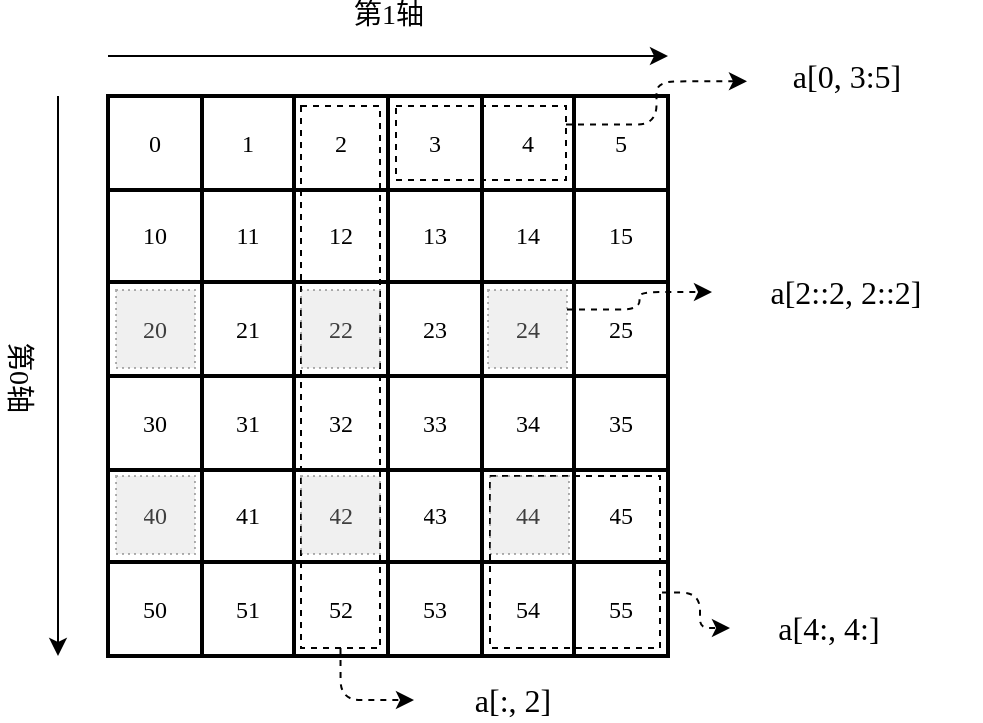 <mxfile version="13.7.9" type="device"><diagram id="WEGBOHHYyQVScCF4Rv7B" name="第 1 页"><mxGraphModel dx="1031" dy="591" grid="0" gridSize="10" guides="1" tooltips="1" connect="1" arrows="1" fold="1" page="1" pageScale="1" pageWidth="827" pageHeight="1169" math="0" shadow="0"><root><mxCell id="0"/><mxCell id="1" parent="0"/><mxCell id="aAbik0Lm7FoXLg2GFDrM-32" value="" style="shape=table;html=1;whiteSpace=wrap;startSize=0;container=1;collapsible=0;childLayout=tableLayout;fontFamily=Verdana;strokeWidth=2;" vertex="1" parent="1"><mxGeometry x="240" y="240" width="280" height="280" as="geometry"/></mxCell><mxCell id="aAbik0Lm7FoXLg2GFDrM-33" value="" style="shape=partialRectangle;html=1;whiteSpace=wrap;collapsible=0;dropTarget=0;pointerEvents=0;fillColor=none;top=0;left=0;bottom=0;right=0;points=[[0,0.5],[1,0.5]];portConstraint=eastwest;fontFamily=Verdana;" vertex="1" parent="aAbik0Lm7FoXLg2GFDrM-32"><mxGeometry width="280" height="47" as="geometry"/></mxCell><mxCell id="aAbik0Lm7FoXLg2GFDrM-34" value="0" style="shape=partialRectangle;html=1;whiteSpace=wrap;connectable=0;overflow=hidden;fillColor=none;top=0;left=0;bottom=0;right=0;fontFamily=Verdana;" vertex="1" parent="aAbik0Lm7FoXLg2GFDrM-33"><mxGeometry width="47" height="47" as="geometry"/></mxCell><mxCell id="aAbik0Lm7FoXLg2GFDrM-35" value="1" style="shape=partialRectangle;html=1;whiteSpace=wrap;connectable=0;overflow=hidden;fillColor=none;top=0;left=0;bottom=0;right=0;fontFamily=Verdana;" vertex="1" parent="aAbik0Lm7FoXLg2GFDrM-33"><mxGeometry x="47" width="46" height="47" as="geometry"/></mxCell><mxCell id="aAbik0Lm7FoXLg2GFDrM-36" value="2" style="shape=partialRectangle;html=1;whiteSpace=wrap;connectable=0;overflow=hidden;fillColor=none;top=0;left=0;bottom=0;right=0;fontFamily=Verdana;" vertex="1" parent="aAbik0Lm7FoXLg2GFDrM-33"><mxGeometry x="93" width="47" height="47" as="geometry"/></mxCell><mxCell id="aAbik0Lm7FoXLg2GFDrM-37" value="3" style="shape=partialRectangle;html=1;whiteSpace=wrap;connectable=0;overflow=hidden;fillColor=none;top=0;left=0;bottom=0;right=0;fontFamily=Verdana;" vertex="1" parent="aAbik0Lm7FoXLg2GFDrM-33"><mxGeometry x="140" width="47" height="47" as="geometry"/></mxCell><mxCell id="aAbik0Lm7FoXLg2GFDrM-38" value="4" style="shape=partialRectangle;html=1;whiteSpace=wrap;connectable=0;overflow=hidden;fillColor=none;top=0;left=0;bottom=0;right=0;fontFamily=Verdana;" vertex="1" parent="aAbik0Lm7FoXLg2GFDrM-33"><mxGeometry x="187" width="46" height="47" as="geometry"/></mxCell><mxCell id="aAbik0Lm7FoXLg2GFDrM-39" value="5" style="shape=partialRectangle;html=1;whiteSpace=wrap;connectable=0;overflow=hidden;fillColor=none;top=0;left=0;bottom=0;right=0;fontFamily=Verdana;" vertex="1" parent="aAbik0Lm7FoXLg2GFDrM-33"><mxGeometry x="233" width="47" height="47" as="geometry"/></mxCell><mxCell id="aAbik0Lm7FoXLg2GFDrM-40" value="" style="shape=partialRectangle;html=1;whiteSpace=wrap;collapsible=0;dropTarget=0;pointerEvents=0;fillColor=none;top=0;left=0;bottom=0;right=0;points=[[0,0.5],[1,0.5]];portConstraint=eastwest;fontFamily=Verdana;" vertex="1" parent="aAbik0Lm7FoXLg2GFDrM-32"><mxGeometry y="47" width="280" height="46" as="geometry"/></mxCell><mxCell id="aAbik0Lm7FoXLg2GFDrM-41" value="10" style="shape=partialRectangle;html=1;whiteSpace=wrap;connectable=0;overflow=hidden;fillColor=none;top=0;left=0;bottom=0;right=0;fontFamily=Verdana;" vertex="1" parent="aAbik0Lm7FoXLg2GFDrM-40"><mxGeometry width="47" height="46" as="geometry"/></mxCell><mxCell id="aAbik0Lm7FoXLg2GFDrM-42" value="11" style="shape=partialRectangle;html=1;whiteSpace=wrap;connectable=0;overflow=hidden;fillColor=none;top=0;left=0;bottom=0;right=0;fontFamily=Verdana;" vertex="1" parent="aAbik0Lm7FoXLg2GFDrM-40"><mxGeometry x="47" width="46" height="46" as="geometry"/></mxCell><mxCell id="aAbik0Lm7FoXLg2GFDrM-43" value="12" style="shape=partialRectangle;html=1;whiteSpace=wrap;connectable=0;overflow=hidden;fillColor=none;top=0;left=0;bottom=0;right=0;fontFamily=Verdana;" vertex="1" parent="aAbik0Lm7FoXLg2GFDrM-40"><mxGeometry x="93" width="47" height="46" as="geometry"/></mxCell><mxCell id="aAbik0Lm7FoXLg2GFDrM-44" value="13" style="shape=partialRectangle;html=1;whiteSpace=wrap;connectable=0;overflow=hidden;fillColor=none;top=0;left=0;bottom=0;right=0;fontFamily=Verdana;" vertex="1" parent="aAbik0Lm7FoXLg2GFDrM-40"><mxGeometry x="140" width="47" height="46" as="geometry"/></mxCell><mxCell id="aAbik0Lm7FoXLg2GFDrM-45" value="14" style="shape=partialRectangle;html=1;whiteSpace=wrap;connectable=0;overflow=hidden;fillColor=none;top=0;left=0;bottom=0;right=0;fontFamily=Verdana;" vertex="1" parent="aAbik0Lm7FoXLg2GFDrM-40"><mxGeometry x="187" width="46" height="46" as="geometry"/></mxCell><mxCell id="aAbik0Lm7FoXLg2GFDrM-46" value="15" style="shape=partialRectangle;html=1;whiteSpace=wrap;connectable=0;overflow=hidden;fillColor=none;top=0;left=0;bottom=0;right=0;fontFamily=Verdana;" vertex="1" parent="aAbik0Lm7FoXLg2GFDrM-40"><mxGeometry x="233" width="47" height="46" as="geometry"/></mxCell><mxCell id="aAbik0Lm7FoXLg2GFDrM-47" value="" style="shape=partialRectangle;html=1;whiteSpace=wrap;collapsible=0;dropTarget=0;pointerEvents=0;fillColor=none;top=0;left=0;bottom=0;right=0;points=[[0,0.5],[1,0.5]];portConstraint=eastwest;fontFamily=Verdana;" vertex="1" parent="aAbik0Lm7FoXLg2GFDrM-32"><mxGeometry y="93" width="280" height="47" as="geometry"/></mxCell><mxCell id="aAbik0Lm7FoXLg2GFDrM-48" value="20" style="shape=partialRectangle;html=1;whiteSpace=wrap;connectable=0;overflow=hidden;fillColor=none;top=0;left=0;bottom=0;right=0;fontFamily=Verdana;" vertex="1" parent="aAbik0Lm7FoXLg2GFDrM-47"><mxGeometry width="47" height="47" as="geometry"/></mxCell><mxCell id="aAbik0Lm7FoXLg2GFDrM-49" value="21" style="shape=partialRectangle;html=1;whiteSpace=wrap;connectable=0;overflow=hidden;fillColor=none;top=0;left=0;bottom=0;right=0;fontFamily=Verdana;" vertex="1" parent="aAbik0Lm7FoXLg2GFDrM-47"><mxGeometry x="47" width="46" height="47" as="geometry"/></mxCell><mxCell id="aAbik0Lm7FoXLg2GFDrM-50" value="22" style="shape=partialRectangle;html=1;whiteSpace=wrap;connectable=0;overflow=hidden;fillColor=none;top=0;left=0;bottom=0;right=0;fontFamily=Verdana;" vertex="1" parent="aAbik0Lm7FoXLg2GFDrM-47"><mxGeometry x="93" width="47" height="47" as="geometry"/></mxCell><mxCell id="aAbik0Lm7FoXLg2GFDrM-51" value="23" style="shape=partialRectangle;html=1;whiteSpace=wrap;connectable=0;overflow=hidden;fillColor=none;top=0;left=0;bottom=0;right=0;fontFamily=Verdana;" vertex="1" parent="aAbik0Lm7FoXLg2GFDrM-47"><mxGeometry x="140" width="47" height="47" as="geometry"/></mxCell><mxCell id="aAbik0Lm7FoXLg2GFDrM-52" value="24" style="shape=partialRectangle;html=1;whiteSpace=wrap;connectable=0;overflow=hidden;fillColor=none;top=0;left=0;bottom=0;right=0;fontFamily=Verdana;" vertex="1" parent="aAbik0Lm7FoXLg2GFDrM-47"><mxGeometry x="187" width="46" height="47" as="geometry"/></mxCell><mxCell id="aAbik0Lm7FoXLg2GFDrM-53" value="25" style="shape=partialRectangle;html=1;whiteSpace=wrap;connectable=0;overflow=hidden;fillColor=none;top=0;left=0;bottom=0;right=0;fontFamily=Verdana;" vertex="1" parent="aAbik0Lm7FoXLg2GFDrM-47"><mxGeometry x="233" width="47" height="47" as="geometry"/></mxCell><mxCell id="aAbik0Lm7FoXLg2GFDrM-54" value="" style="shape=partialRectangle;html=1;whiteSpace=wrap;collapsible=0;dropTarget=0;pointerEvents=0;fillColor=none;top=0;left=0;bottom=0;right=0;points=[[0,0.5],[1,0.5]];portConstraint=eastwest;fontFamily=Verdana;" vertex="1" parent="aAbik0Lm7FoXLg2GFDrM-32"><mxGeometry y="140" width="280" height="47" as="geometry"/></mxCell><mxCell id="aAbik0Lm7FoXLg2GFDrM-55" value="30" style="shape=partialRectangle;html=1;whiteSpace=wrap;connectable=0;overflow=hidden;fillColor=none;top=0;left=0;bottom=0;right=0;fontFamily=Verdana;" vertex="1" parent="aAbik0Lm7FoXLg2GFDrM-54"><mxGeometry width="47" height="47" as="geometry"/></mxCell><mxCell id="aAbik0Lm7FoXLg2GFDrM-56" value="31" style="shape=partialRectangle;html=1;whiteSpace=wrap;connectable=0;overflow=hidden;fillColor=none;top=0;left=0;bottom=0;right=0;fontFamily=Verdana;" vertex="1" parent="aAbik0Lm7FoXLg2GFDrM-54"><mxGeometry x="47" width="46" height="47" as="geometry"/></mxCell><mxCell id="aAbik0Lm7FoXLg2GFDrM-57" value="32" style="shape=partialRectangle;html=1;whiteSpace=wrap;connectable=0;overflow=hidden;fillColor=none;top=0;left=0;bottom=0;right=0;fontFamily=Verdana;" vertex="1" parent="aAbik0Lm7FoXLg2GFDrM-54"><mxGeometry x="93" width="47" height="47" as="geometry"/></mxCell><mxCell id="aAbik0Lm7FoXLg2GFDrM-58" value="33" style="shape=partialRectangle;html=1;whiteSpace=wrap;connectable=0;overflow=hidden;fillColor=none;top=0;left=0;bottom=0;right=0;fontFamily=Verdana;" vertex="1" parent="aAbik0Lm7FoXLg2GFDrM-54"><mxGeometry x="140" width="47" height="47" as="geometry"/></mxCell><mxCell id="aAbik0Lm7FoXLg2GFDrM-59" value="34" style="shape=partialRectangle;html=1;whiteSpace=wrap;connectable=0;overflow=hidden;fillColor=none;top=0;left=0;bottom=0;right=0;fontFamily=Verdana;" vertex="1" parent="aAbik0Lm7FoXLg2GFDrM-54"><mxGeometry x="187" width="46" height="47" as="geometry"/></mxCell><mxCell id="aAbik0Lm7FoXLg2GFDrM-60" value="35" style="shape=partialRectangle;html=1;whiteSpace=wrap;connectable=0;overflow=hidden;fillColor=none;top=0;left=0;bottom=0;right=0;fontFamily=Verdana;" vertex="1" parent="aAbik0Lm7FoXLg2GFDrM-54"><mxGeometry x="233" width="47" height="47" as="geometry"/></mxCell><mxCell id="aAbik0Lm7FoXLg2GFDrM-61" value="" style="shape=partialRectangle;html=1;whiteSpace=wrap;collapsible=0;dropTarget=0;pointerEvents=0;fillColor=none;top=0;left=0;bottom=0;right=0;points=[[0,0.5],[1,0.5]];portConstraint=eastwest;fontFamily=Verdana;" vertex="1" parent="aAbik0Lm7FoXLg2GFDrM-32"><mxGeometry y="187" width="280" height="46" as="geometry"/></mxCell><mxCell id="aAbik0Lm7FoXLg2GFDrM-62" value="40" style="shape=partialRectangle;html=1;whiteSpace=wrap;connectable=0;overflow=hidden;fillColor=none;top=0;left=0;bottom=0;right=0;fontFamily=Verdana;" vertex="1" parent="aAbik0Lm7FoXLg2GFDrM-61"><mxGeometry width="47" height="46" as="geometry"/></mxCell><mxCell id="aAbik0Lm7FoXLg2GFDrM-63" value="41" style="shape=partialRectangle;html=1;whiteSpace=wrap;connectable=0;overflow=hidden;fillColor=none;top=0;left=0;bottom=0;right=0;fontFamily=Verdana;" vertex="1" parent="aAbik0Lm7FoXLg2GFDrM-61"><mxGeometry x="47" width="46" height="46" as="geometry"/></mxCell><mxCell id="aAbik0Lm7FoXLg2GFDrM-64" value="42" style="shape=partialRectangle;html=1;whiteSpace=wrap;connectable=0;overflow=hidden;fillColor=none;top=0;left=0;bottom=0;right=0;fontFamily=Verdana;" vertex="1" parent="aAbik0Lm7FoXLg2GFDrM-61"><mxGeometry x="93" width="47" height="46" as="geometry"/></mxCell><mxCell id="aAbik0Lm7FoXLg2GFDrM-65" value="43" style="shape=partialRectangle;html=1;whiteSpace=wrap;connectable=0;overflow=hidden;fillColor=none;top=0;left=0;bottom=0;right=0;fontFamily=Verdana;" vertex="1" parent="aAbik0Lm7FoXLg2GFDrM-61"><mxGeometry x="140" width="47" height="46" as="geometry"/></mxCell><mxCell id="aAbik0Lm7FoXLg2GFDrM-66" value="44" style="shape=partialRectangle;html=1;whiteSpace=wrap;connectable=0;overflow=hidden;fillColor=none;top=0;left=0;bottom=0;right=0;fontFamily=Verdana;" vertex="1" parent="aAbik0Lm7FoXLg2GFDrM-61"><mxGeometry x="187" width="46" height="46" as="geometry"/></mxCell><mxCell id="aAbik0Lm7FoXLg2GFDrM-67" value="45" style="shape=partialRectangle;html=1;whiteSpace=wrap;connectable=0;overflow=hidden;fillColor=none;top=0;left=0;bottom=0;right=0;fontFamily=Verdana;" vertex="1" parent="aAbik0Lm7FoXLg2GFDrM-61"><mxGeometry x="233" width="47" height="46" as="geometry"/></mxCell><mxCell id="aAbik0Lm7FoXLg2GFDrM-68" value="" style="shape=partialRectangle;html=1;whiteSpace=wrap;collapsible=0;dropTarget=0;pointerEvents=0;fillColor=none;top=0;left=0;bottom=0;right=0;points=[[0,0.5],[1,0.5]];portConstraint=eastwest;fontFamily=Verdana;" vertex="1" parent="aAbik0Lm7FoXLg2GFDrM-32"><mxGeometry y="233" width="280" height="47" as="geometry"/></mxCell><mxCell id="aAbik0Lm7FoXLg2GFDrM-69" value="50" style="shape=partialRectangle;html=1;whiteSpace=wrap;connectable=0;overflow=hidden;fillColor=none;top=0;left=0;bottom=0;right=0;fontFamily=Verdana;" vertex="1" parent="aAbik0Lm7FoXLg2GFDrM-68"><mxGeometry width="47" height="47" as="geometry"/></mxCell><mxCell id="aAbik0Lm7FoXLg2GFDrM-70" value="51" style="shape=partialRectangle;html=1;whiteSpace=wrap;connectable=0;overflow=hidden;fillColor=none;top=0;left=0;bottom=0;right=0;fontFamily=Verdana;" vertex="1" parent="aAbik0Lm7FoXLg2GFDrM-68"><mxGeometry x="47" width="46" height="47" as="geometry"/></mxCell><mxCell id="aAbik0Lm7FoXLg2GFDrM-71" value="52" style="shape=partialRectangle;html=1;whiteSpace=wrap;connectable=0;overflow=hidden;fillColor=none;top=0;left=0;bottom=0;right=0;fontFamily=Verdana;" vertex="1" parent="aAbik0Lm7FoXLg2GFDrM-68"><mxGeometry x="93" width="47" height="47" as="geometry"/></mxCell><mxCell id="aAbik0Lm7FoXLg2GFDrM-72" value="53" style="shape=partialRectangle;html=1;whiteSpace=wrap;connectable=0;overflow=hidden;fillColor=none;top=0;left=0;bottom=0;right=0;fontFamily=Verdana;" vertex="1" parent="aAbik0Lm7FoXLg2GFDrM-68"><mxGeometry x="140" width="47" height="47" as="geometry"/></mxCell><mxCell id="aAbik0Lm7FoXLg2GFDrM-73" value="54" style="shape=partialRectangle;html=1;whiteSpace=wrap;connectable=0;overflow=hidden;fillColor=none;top=0;left=0;bottom=0;right=0;fontFamily=Verdana;" vertex="1" parent="aAbik0Lm7FoXLg2GFDrM-68"><mxGeometry x="187" width="46" height="47" as="geometry"/></mxCell><mxCell id="aAbik0Lm7FoXLg2GFDrM-74" value="55" style="shape=partialRectangle;html=1;whiteSpace=wrap;connectable=0;overflow=hidden;fillColor=none;top=0;left=0;bottom=0;right=0;fontFamily=Verdana;" vertex="1" parent="aAbik0Lm7FoXLg2GFDrM-68"><mxGeometry x="233" width="47" height="47" as="geometry"/></mxCell><mxCell id="aAbik0Lm7FoXLg2GFDrM-75" value="" style="endArrow=classic;html=1;fontFamily=Verdana;" edge="1" parent="1"><mxGeometry width="50" height="50" relative="1" as="geometry"><mxPoint x="215" y="240" as="sourcePoint"/><mxPoint x="215" y="520" as="targetPoint"/></mxGeometry></mxCell><mxCell id="aAbik0Lm7FoXLg2GFDrM-76" value="第0轴" style="edgeLabel;html=1;align=center;verticalAlign=middle;resizable=0;points=[];fontFamily=Verdana;rotation=90;fontSize=14;" vertex="1" connectable="0" parent="aAbik0Lm7FoXLg2GFDrM-75"><mxGeometry x="0.296" relative="1" as="geometry"><mxPoint x="-20" y="-41.5" as="offset"/></mxGeometry></mxCell><mxCell id="aAbik0Lm7FoXLg2GFDrM-77" value="" style="endArrow=classic;html=1;fontFamily=Verdana;" edge="1" parent="1"><mxGeometry width="50" height="50" relative="1" as="geometry"><mxPoint x="240" y="220" as="sourcePoint"/><mxPoint x="520" y="220" as="targetPoint"/></mxGeometry></mxCell><mxCell id="aAbik0Lm7FoXLg2GFDrM-78" value="第1轴" style="edgeLabel;html=1;align=center;verticalAlign=middle;resizable=0;points=[];fontFamily=Verdana;rotation=0;fontSize=14;" vertex="1" connectable="0" parent="aAbik0Lm7FoXLg2GFDrM-77"><mxGeometry x="0.296" relative="1" as="geometry"><mxPoint x="-41.33" y="-20" as="offset"/></mxGeometry></mxCell><mxCell id="aAbik0Lm7FoXLg2GFDrM-92" style="edgeStyle=orthogonalEdgeStyle;rounded=1;orthogonalLoop=1;jettySize=auto;html=1;exitX=1;exitY=0.25;exitDx=0;exitDy=0;entryX=0;entryY=0.633;entryDx=0;entryDy=0;entryPerimeter=0;fontFamily=Lucida Console;fontSize=12;dashed=1;" edge="1" parent="1" source="aAbik0Lm7FoXLg2GFDrM-79" target="aAbik0Lm7FoXLg2GFDrM-88"><mxGeometry relative="1" as="geometry"/></mxCell><mxCell id="aAbik0Lm7FoXLg2GFDrM-79" value="" style="rounded=0;whiteSpace=wrap;html=1;fontFamily=Verdana;fillColor=none;dashed=1;" vertex="1" parent="1"><mxGeometry x="384" y="245" width="85" height="37" as="geometry"/></mxCell><mxCell id="aAbik0Lm7FoXLg2GFDrM-80" value="" style="rounded=0;whiteSpace=wrap;html=1;fontFamily=Verdana;fillColor=none;dashed=1;" vertex="1" parent="1"><mxGeometry x="431" y="430" width="85" height="86" as="geometry"/></mxCell><mxCell id="aAbik0Lm7FoXLg2GFDrM-81" value="" style="rounded=0;whiteSpace=wrap;html=1;fontFamily=Verdana;fillColor=none;dashed=1;" vertex="1" parent="1"><mxGeometry x="336.5" y="245" width="39.5" height="271" as="geometry"/></mxCell><mxCell id="aAbik0Lm7FoXLg2GFDrM-82" value="" style="rounded=0;whiteSpace=wrap;html=1;fontFamily=Verdana;fontColor=#333333;fillColor=#CCCCCC;opacity=30;dashed=1;dashPattern=1 2;" vertex="1" parent="1"><mxGeometry x="244" y="337" width="39.5" height="39" as="geometry"/></mxCell><mxCell id="aAbik0Lm7FoXLg2GFDrM-83" value="" style="rounded=0;whiteSpace=wrap;html=1;fontFamily=Verdana;fontColor=#333333;fillColor=#CCCCCC;opacity=30;dashed=1;dashPattern=1 2;" vertex="1" parent="1"><mxGeometry x="336.5" y="337" width="39.5" height="39" as="geometry"/></mxCell><mxCell id="aAbik0Lm7FoXLg2GFDrM-84" value="" style="rounded=0;whiteSpace=wrap;html=1;fontFamily=Verdana;fontColor=#333333;fillColor=#CCCCCC;opacity=30;dashed=1;dashPattern=1 2;" vertex="1" parent="1"><mxGeometry x="430" y="337" width="39.5" height="39" as="geometry"/></mxCell><mxCell id="aAbik0Lm7FoXLg2GFDrM-85" value="" style="rounded=0;whiteSpace=wrap;html=1;fontFamily=Verdana;fontColor=#333333;fillColor=#CCCCCC;opacity=30;dashed=1;dashPattern=1 2;" vertex="1" parent="1"><mxGeometry x="244" y="430" width="39.5" height="39" as="geometry"/></mxCell><mxCell id="aAbik0Lm7FoXLg2GFDrM-86" value="" style="rounded=0;whiteSpace=wrap;html=1;fontFamily=Verdana;fontColor=#333333;fillColor=#CCCCCC;opacity=30;dashed=1;dashPattern=1 2;" vertex="1" parent="1"><mxGeometry x="336.5" y="430" width="39.5" height="39" as="geometry"/></mxCell><mxCell id="aAbik0Lm7FoXLg2GFDrM-87" value="" style="rounded=0;whiteSpace=wrap;html=1;fontFamily=Verdana;fontColor=#333333;fillColor=#CCCCCC;opacity=30;dashed=1;dashPattern=1 2;" vertex="1" parent="1"><mxGeometry x="431" y="430" width="39.5" height="39" as="geometry"/></mxCell><mxCell id="aAbik0Lm7FoXLg2GFDrM-88" value="a[0, 3:5]" style="text;html=1;strokeColor=none;fillColor=none;align=center;verticalAlign=middle;whiteSpace=wrap;rounded=0;dashed=1;fontFamily=Lucida Console;opacity=30;fontSize=16;" vertex="1" parent="1"><mxGeometry x="559.5" y="220" width="99" height="20" as="geometry"/></mxCell><mxCell id="aAbik0Lm7FoXLg2GFDrM-89" value="a[4:, 4:]" style="text;html=1;strokeColor=none;fillColor=none;align=center;verticalAlign=middle;whiteSpace=wrap;rounded=0;dashed=1;fontFamily=Lucida Console;opacity=30;fontSize=16;" vertex="1" parent="1"><mxGeometry x="551" y="496" width="99" height="20" as="geometry"/></mxCell><mxCell id="aAbik0Lm7FoXLg2GFDrM-90" value="a[:, 2]" style="text;html=1;strokeColor=none;fillColor=none;align=center;verticalAlign=middle;whiteSpace=wrap;rounded=0;dashed=1;fontFamily=Lucida Console;opacity=30;fontSize=16;" vertex="1" parent="1"><mxGeometry x="393" y="532" width="99" height="20" as="geometry"/></mxCell><mxCell id="aAbik0Lm7FoXLg2GFDrM-91" value="a[2::2, 2::2]" style="text;html=1;strokeColor=none;fillColor=none;align=center;verticalAlign=middle;whiteSpace=wrap;rounded=0;dashed=1;fontFamily=Lucida Console;opacity=30;fontSize=16;" vertex="1" parent="1"><mxGeometry x="542" y="328" width="134" height="20" as="geometry"/></mxCell><mxCell id="aAbik0Lm7FoXLg2GFDrM-93" style="edgeStyle=orthogonalEdgeStyle;rounded=1;orthogonalLoop=1;jettySize=auto;html=1;exitX=1;exitY=0.25;exitDx=0;exitDy=0;entryX=0;entryY=0.5;entryDx=0;entryDy=0;fontFamily=Lucida Console;fontSize=12;dashed=1;" edge="1" parent="1" source="aAbik0Lm7FoXLg2GFDrM-84" target="aAbik0Lm7FoXLg2GFDrM-91"><mxGeometry relative="1" as="geometry"><mxPoint x="479" y="264.25" as="sourcePoint"/><mxPoint x="556.5" y="242.66" as="targetPoint"/></mxGeometry></mxCell><mxCell id="aAbik0Lm7FoXLg2GFDrM-94" style="edgeStyle=orthogonalEdgeStyle;rounded=1;orthogonalLoop=1;jettySize=auto;html=1;exitX=1.012;exitY=0.678;exitDx=0;exitDy=0;fontFamily=Lucida Console;fontSize=12;dashed=1;exitPerimeter=0;" edge="1" parent="1" source="aAbik0Lm7FoXLg2GFDrM-80" target="aAbik0Lm7FoXLg2GFDrM-89"><mxGeometry relative="1" as="geometry"><mxPoint x="489" y="274.25" as="sourcePoint"/><mxPoint x="566.5" y="252.66" as="targetPoint"/></mxGeometry></mxCell><mxCell id="aAbik0Lm7FoXLg2GFDrM-95" style="edgeStyle=orthogonalEdgeStyle;rounded=1;orthogonalLoop=1;jettySize=auto;html=1;exitX=0.5;exitY=1;exitDx=0;exitDy=0;entryX=0;entryY=0.5;entryDx=0;entryDy=0;fontFamily=Lucida Console;fontSize=12;dashed=1;" edge="1" parent="1" source="aAbik0Lm7FoXLg2GFDrM-81" target="aAbik0Lm7FoXLg2GFDrM-90"><mxGeometry relative="1" as="geometry"><mxPoint x="499" y="284.25" as="sourcePoint"/><mxPoint x="576.5" y="262.66" as="targetPoint"/></mxGeometry></mxCell></root></mxGraphModel></diagram></mxfile>